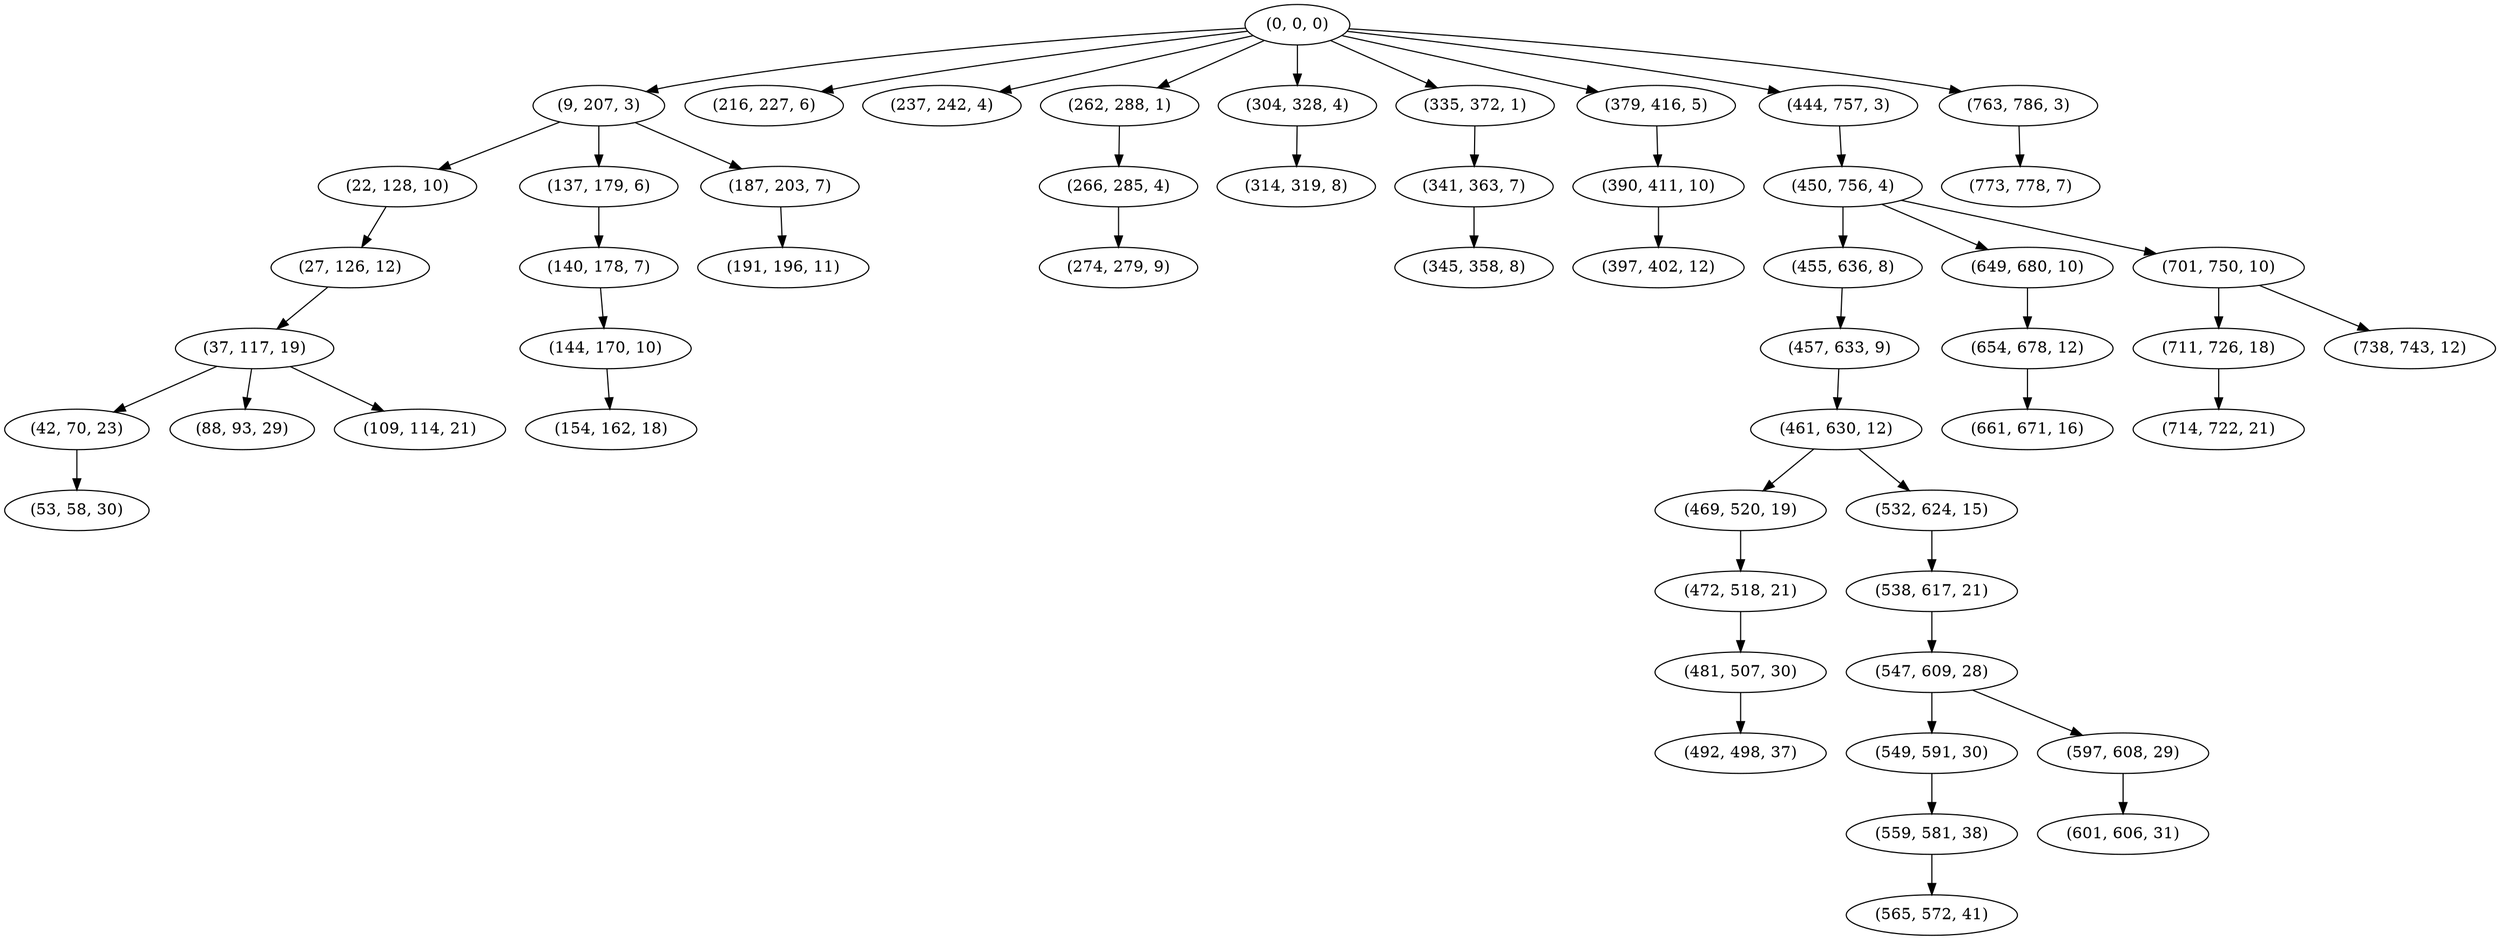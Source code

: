 digraph tree {
    "(0, 0, 0)";
    "(9, 207, 3)";
    "(22, 128, 10)";
    "(27, 126, 12)";
    "(37, 117, 19)";
    "(42, 70, 23)";
    "(53, 58, 30)";
    "(88, 93, 29)";
    "(109, 114, 21)";
    "(137, 179, 6)";
    "(140, 178, 7)";
    "(144, 170, 10)";
    "(154, 162, 18)";
    "(187, 203, 7)";
    "(191, 196, 11)";
    "(216, 227, 6)";
    "(237, 242, 4)";
    "(262, 288, 1)";
    "(266, 285, 4)";
    "(274, 279, 9)";
    "(304, 328, 4)";
    "(314, 319, 8)";
    "(335, 372, 1)";
    "(341, 363, 7)";
    "(345, 358, 8)";
    "(379, 416, 5)";
    "(390, 411, 10)";
    "(397, 402, 12)";
    "(444, 757, 3)";
    "(450, 756, 4)";
    "(455, 636, 8)";
    "(457, 633, 9)";
    "(461, 630, 12)";
    "(469, 520, 19)";
    "(472, 518, 21)";
    "(481, 507, 30)";
    "(492, 498, 37)";
    "(532, 624, 15)";
    "(538, 617, 21)";
    "(547, 609, 28)";
    "(549, 591, 30)";
    "(559, 581, 38)";
    "(565, 572, 41)";
    "(597, 608, 29)";
    "(601, 606, 31)";
    "(649, 680, 10)";
    "(654, 678, 12)";
    "(661, 671, 16)";
    "(701, 750, 10)";
    "(711, 726, 18)";
    "(714, 722, 21)";
    "(738, 743, 12)";
    "(763, 786, 3)";
    "(773, 778, 7)";
    "(0, 0, 0)" -> "(9, 207, 3)";
    "(0, 0, 0)" -> "(216, 227, 6)";
    "(0, 0, 0)" -> "(237, 242, 4)";
    "(0, 0, 0)" -> "(262, 288, 1)";
    "(0, 0, 0)" -> "(304, 328, 4)";
    "(0, 0, 0)" -> "(335, 372, 1)";
    "(0, 0, 0)" -> "(379, 416, 5)";
    "(0, 0, 0)" -> "(444, 757, 3)";
    "(0, 0, 0)" -> "(763, 786, 3)";
    "(9, 207, 3)" -> "(22, 128, 10)";
    "(9, 207, 3)" -> "(137, 179, 6)";
    "(9, 207, 3)" -> "(187, 203, 7)";
    "(22, 128, 10)" -> "(27, 126, 12)";
    "(27, 126, 12)" -> "(37, 117, 19)";
    "(37, 117, 19)" -> "(42, 70, 23)";
    "(37, 117, 19)" -> "(88, 93, 29)";
    "(37, 117, 19)" -> "(109, 114, 21)";
    "(42, 70, 23)" -> "(53, 58, 30)";
    "(137, 179, 6)" -> "(140, 178, 7)";
    "(140, 178, 7)" -> "(144, 170, 10)";
    "(144, 170, 10)" -> "(154, 162, 18)";
    "(187, 203, 7)" -> "(191, 196, 11)";
    "(262, 288, 1)" -> "(266, 285, 4)";
    "(266, 285, 4)" -> "(274, 279, 9)";
    "(304, 328, 4)" -> "(314, 319, 8)";
    "(335, 372, 1)" -> "(341, 363, 7)";
    "(341, 363, 7)" -> "(345, 358, 8)";
    "(379, 416, 5)" -> "(390, 411, 10)";
    "(390, 411, 10)" -> "(397, 402, 12)";
    "(444, 757, 3)" -> "(450, 756, 4)";
    "(450, 756, 4)" -> "(455, 636, 8)";
    "(450, 756, 4)" -> "(649, 680, 10)";
    "(450, 756, 4)" -> "(701, 750, 10)";
    "(455, 636, 8)" -> "(457, 633, 9)";
    "(457, 633, 9)" -> "(461, 630, 12)";
    "(461, 630, 12)" -> "(469, 520, 19)";
    "(461, 630, 12)" -> "(532, 624, 15)";
    "(469, 520, 19)" -> "(472, 518, 21)";
    "(472, 518, 21)" -> "(481, 507, 30)";
    "(481, 507, 30)" -> "(492, 498, 37)";
    "(532, 624, 15)" -> "(538, 617, 21)";
    "(538, 617, 21)" -> "(547, 609, 28)";
    "(547, 609, 28)" -> "(549, 591, 30)";
    "(547, 609, 28)" -> "(597, 608, 29)";
    "(549, 591, 30)" -> "(559, 581, 38)";
    "(559, 581, 38)" -> "(565, 572, 41)";
    "(597, 608, 29)" -> "(601, 606, 31)";
    "(649, 680, 10)" -> "(654, 678, 12)";
    "(654, 678, 12)" -> "(661, 671, 16)";
    "(701, 750, 10)" -> "(711, 726, 18)";
    "(701, 750, 10)" -> "(738, 743, 12)";
    "(711, 726, 18)" -> "(714, 722, 21)";
    "(763, 786, 3)" -> "(773, 778, 7)";
}
